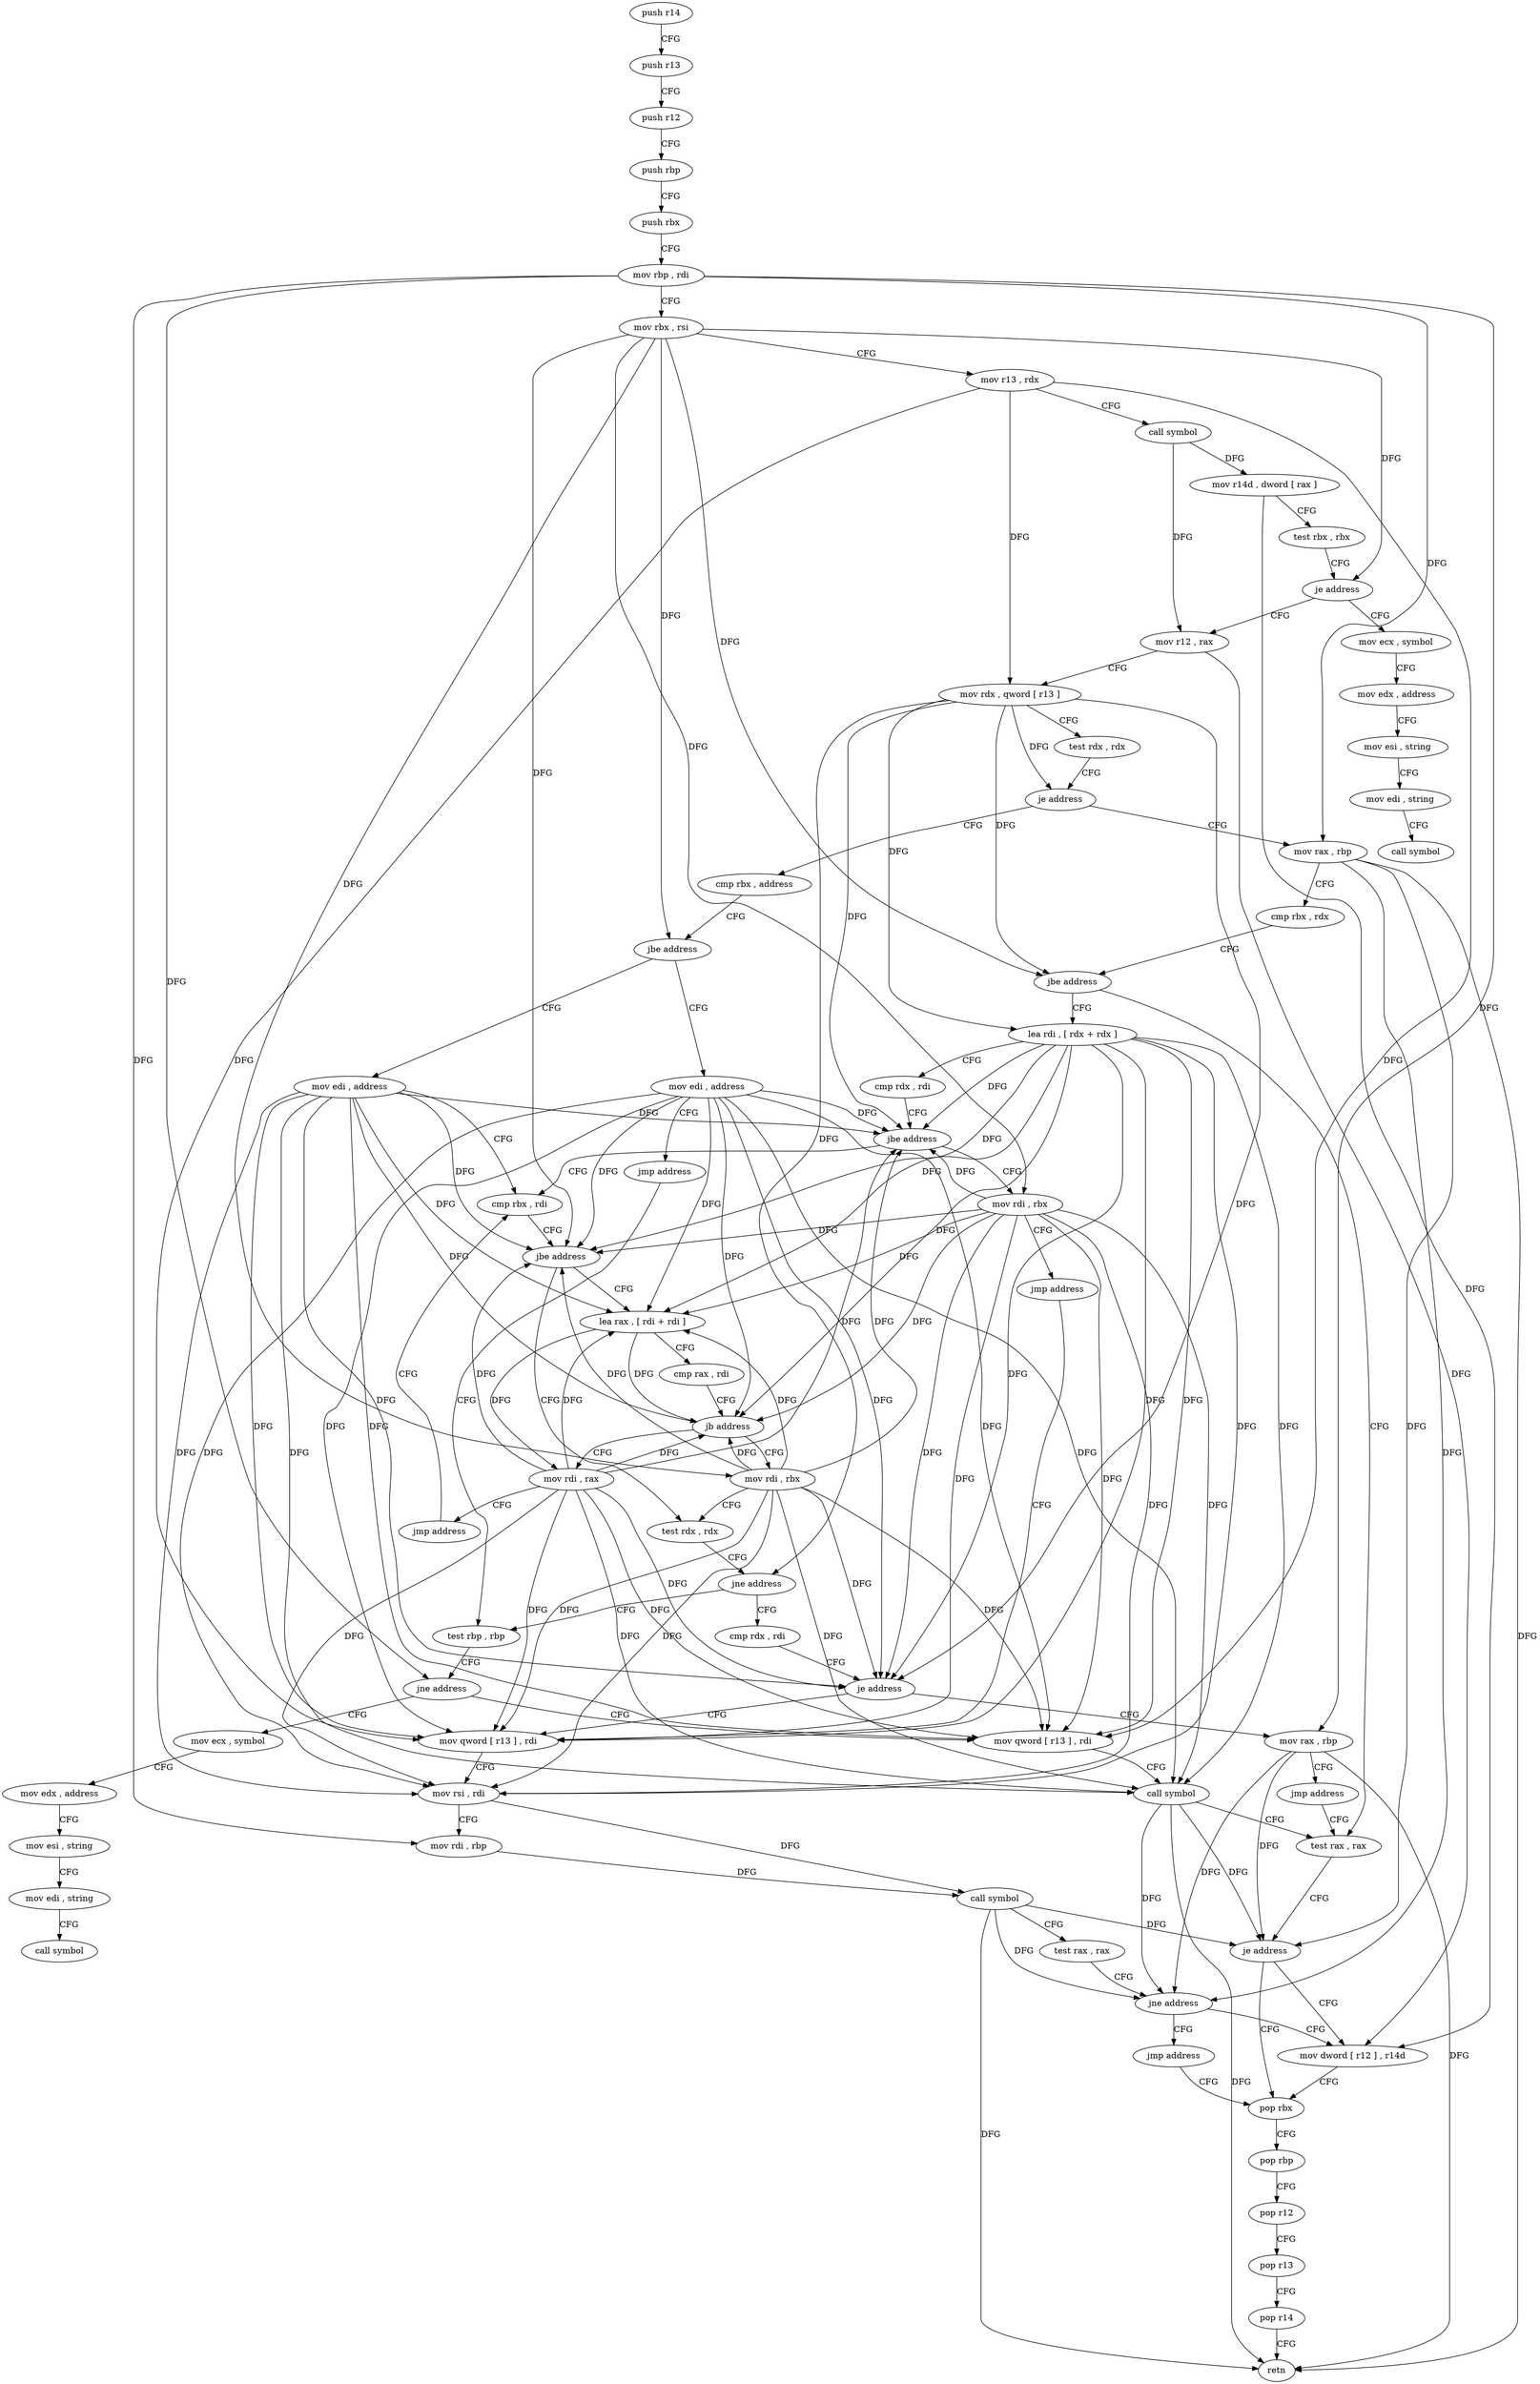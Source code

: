 digraph "func" {
"4258297" [label = "push r14" ]
"4258299" [label = "push r13" ]
"4258301" [label = "push r12" ]
"4258303" [label = "push rbp" ]
"4258304" [label = "push rbx" ]
"4258305" [label = "mov rbp , rdi" ]
"4258308" [label = "mov rbx , rsi" ]
"4258311" [label = "mov r13 , rdx" ]
"4258314" [label = "call symbol" ]
"4258319" [label = "mov r14d , dword [ rax ]" ]
"4258322" [label = "test rbx , rbx" ]
"4258325" [label = "je address" ]
"4258369" [label = "mov ecx , symbol" ]
"4258327" [label = "mov r12 , rax" ]
"4258374" [label = "mov edx , address" ]
"4258379" [label = "mov esi , string" ]
"4258384" [label = "mov edi , string" ]
"4258389" [label = "call symbol" ]
"4258330" [label = "mov rdx , qword [ r13 ]" ]
"4258334" [label = "test rdx , rdx" ]
"4258337" [label = "je address" ]
"4258491" [label = "cmp rbx , address" ]
"4258343" [label = "mov rax , rbp" ]
"4258495" [label = "jbe address" ]
"4258521" [label = "mov edi , address" ]
"4258497" [label = "mov edi , address" ]
"4258346" [label = "cmp rbx , rdx" ]
"4258349" [label = "jbe address" ]
"4258416" [label = "test rax , rax" ]
"4258351" [label = "lea rdi , [ rdx + rdx ]" ]
"4258526" [label = "jmp address" ]
"4258402" [label = "test rbp , rbp" ]
"4258502" [label = "cmp rbx , rdi" ]
"4258419" [label = "je address" ]
"4258425" [label = "pop rbx" ]
"4258421" [label = "mov dword [ r12 ] , r14d" ]
"4258355" [label = "cmp rdx , rdi" ]
"4258358" [label = "jbe address" ]
"4258364" [label = "mov rdi , rbx" ]
"4258405" [label = "jne address" ]
"4258434" [label = "mov ecx , symbol" ]
"4258407" [label = "mov qword [ r13 ] , rdi" ]
"4258397" [label = "test rdx , rdx" ]
"4258400" [label = "jne address" ]
"4258459" [label = "cmp rdx , rdi" ]
"4258507" [label = "lea rax , [ rdi + rdi ]" ]
"4258511" [label = "cmp rax , rdi" ]
"4258514" [label = "jb address" ]
"4258394" [label = "mov rdi , rbx" ]
"4258516" [label = "mov rdi , rax" ]
"4258426" [label = "pop rbp" ]
"4258427" [label = "pop r12" ]
"4258429" [label = "pop r13" ]
"4258431" [label = "pop r14" ]
"4258433" [label = "retn" ]
"4258505" [label = "jbe address" ]
"4258367" [label = "jmp address" ]
"4258464" [label = "mov qword [ r13 ] , rdi" ]
"4258439" [label = "mov edx , address" ]
"4258444" [label = "mov esi , string" ]
"4258449" [label = "mov edi , string" ]
"4258454" [label = "call symbol" ]
"4258411" [label = "call symbol" ]
"4258462" [label = "je address" ]
"4258486" [label = "mov rax , rbp" ]
"4258519" [label = "jmp address" ]
"4258468" [label = "mov rsi , rdi" ]
"4258471" [label = "mov rdi , rbp" ]
"4258474" [label = "call symbol" ]
"4258479" [label = "test rax , rax" ]
"4258482" [label = "jne address" ]
"4258484" [label = "jmp address" ]
"4258489" [label = "jmp address" ]
"4258297" -> "4258299" [ label = "CFG" ]
"4258299" -> "4258301" [ label = "CFG" ]
"4258301" -> "4258303" [ label = "CFG" ]
"4258303" -> "4258304" [ label = "CFG" ]
"4258304" -> "4258305" [ label = "CFG" ]
"4258305" -> "4258308" [ label = "CFG" ]
"4258305" -> "4258343" [ label = "DFG" ]
"4258305" -> "4258405" [ label = "DFG" ]
"4258305" -> "4258471" [ label = "DFG" ]
"4258305" -> "4258486" [ label = "DFG" ]
"4258308" -> "4258311" [ label = "CFG" ]
"4258308" -> "4258325" [ label = "DFG" ]
"4258308" -> "4258495" [ label = "DFG" ]
"4258308" -> "4258349" [ label = "DFG" ]
"4258308" -> "4258505" [ label = "DFG" ]
"4258308" -> "4258364" [ label = "DFG" ]
"4258308" -> "4258394" [ label = "DFG" ]
"4258311" -> "4258314" [ label = "CFG" ]
"4258311" -> "4258330" [ label = "DFG" ]
"4258311" -> "4258407" [ label = "DFG" ]
"4258311" -> "4258464" [ label = "DFG" ]
"4258314" -> "4258319" [ label = "DFG" ]
"4258314" -> "4258327" [ label = "DFG" ]
"4258319" -> "4258322" [ label = "CFG" ]
"4258319" -> "4258421" [ label = "DFG" ]
"4258322" -> "4258325" [ label = "CFG" ]
"4258325" -> "4258369" [ label = "CFG" ]
"4258325" -> "4258327" [ label = "CFG" ]
"4258369" -> "4258374" [ label = "CFG" ]
"4258327" -> "4258330" [ label = "CFG" ]
"4258327" -> "4258421" [ label = "DFG" ]
"4258374" -> "4258379" [ label = "CFG" ]
"4258379" -> "4258384" [ label = "CFG" ]
"4258384" -> "4258389" [ label = "CFG" ]
"4258330" -> "4258334" [ label = "CFG" ]
"4258330" -> "4258337" [ label = "DFG" ]
"4258330" -> "4258349" [ label = "DFG" ]
"4258330" -> "4258351" [ label = "DFG" ]
"4258330" -> "4258358" [ label = "DFG" ]
"4258330" -> "4258400" [ label = "DFG" ]
"4258330" -> "4258462" [ label = "DFG" ]
"4258334" -> "4258337" [ label = "CFG" ]
"4258337" -> "4258491" [ label = "CFG" ]
"4258337" -> "4258343" [ label = "CFG" ]
"4258491" -> "4258495" [ label = "CFG" ]
"4258343" -> "4258346" [ label = "CFG" ]
"4258343" -> "4258419" [ label = "DFG" ]
"4258343" -> "4258433" [ label = "DFG" ]
"4258343" -> "4258482" [ label = "DFG" ]
"4258495" -> "4258521" [ label = "CFG" ]
"4258495" -> "4258497" [ label = "CFG" ]
"4258521" -> "4258526" [ label = "CFG" ]
"4258521" -> "4258358" [ label = "DFG" ]
"4258521" -> "4258505" [ label = "DFG" ]
"4258521" -> "4258407" [ label = "DFG" ]
"4258521" -> "4258411" [ label = "DFG" ]
"4258521" -> "4258507" [ label = "DFG" ]
"4258521" -> "4258514" [ label = "DFG" ]
"4258521" -> "4258464" [ label = "DFG" ]
"4258521" -> "4258468" [ label = "DFG" ]
"4258521" -> "4258462" [ label = "DFG" ]
"4258497" -> "4258502" [ label = "CFG" ]
"4258497" -> "4258358" [ label = "DFG" ]
"4258497" -> "4258505" [ label = "DFG" ]
"4258497" -> "4258407" [ label = "DFG" ]
"4258497" -> "4258411" [ label = "DFG" ]
"4258497" -> "4258507" [ label = "DFG" ]
"4258497" -> "4258514" [ label = "DFG" ]
"4258497" -> "4258464" [ label = "DFG" ]
"4258497" -> "4258468" [ label = "DFG" ]
"4258497" -> "4258462" [ label = "DFG" ]
"4258346" -> "4258349" [ label = "CFG" ]
"4258349" -> "4258416" [ label = "CFG" ]
"4258349" -> "4258351" [ label = "CFG" ]
"4258416" -> "4258419" [ label = "CFG" ]
"4258351" -> "4258355" [ label = "CFG" ]
"4258351" -> "4258358" [ label = "DFG" ]
"4258351" -> "4258505" [ label = "DFG" ]
"4258351" -> "4258407" [ label = "DFG" ]
"4258351" -> "4258411" [ label = "DFG" ]
"4258351" -> "4258507" [ label = "DFG" ]
"4258351" -> "4258514" [ label = "DFG" ]
"4258351" -> "4258464" [ label = "DFG" ]
"4258351" -> "4258468" [ label = "DFG" ]
"4258351" -> "4258462" [ label = "DFG" ]
"4258526" -> "4258402" [ label = "CFG" ]
"4258402" -> "4258405" [ label = "CFG" ]
"4258502" -> "4258505" [ label = "CFG" ]
"4258419" -> "4258425" [ label = "CFG" ]
"4258419" -> "4258421" [ label = "CFG" ]
"4258425" -> "4258426" [ label = "CFG" ]
"4258421" -> "4258425" [ label = "CFG" ]
"4258355" -> "4258358" [ label = "CFG" ]
"4258358" -> "4258502" [ label = "CFG" ]
"4258358" -> "4258364" [ label = "CFG" ]
"4258364" -> "4258367" [ label = "CFG" ]
"4258364" -> "4258358" [ label = "DFG" ]
"4258364" -> "4258505" [ label = "DFG" ]
"4258364" -> "4258407" [ label = "DFG" ]
"4258364" -> "4258411" [ label = "DFG" ]
"4258364" -> "4258507" [ label = "DFG" ]
"4258364" -> "4258514" [ label = "DFG" ]
"4258364" -> "4258464" [ label = "DFG" ]
"4258364" -> "4258468" [ label = "DFG" ]
"4258364" -> "4258462" [ label = "DFG" ]
"4258405" -> "4258434" [ label = "CFG" ]
"4258405" -> "4258407" [ label = "CFG" ]
"4258434" -> "4258439" [ label = "CFG" ]
"4258407" -> "4258411" [ label = "CFG" ]
"4258397" -> "4258400" [ label = "CFG" ]
"4258400" -> "4258459" [ label = "CFG" ]
"4258400" -> "4258402" [ label = "CFG" ]
"4258459" -> "4258462" [ label = "CFG" ]
"4258507" -> "4258511" [ label = "CFG" ]
"4258507" -> "4258514" [ label = "DFG" ]
"4258507" -> "4258516" [ label = "DFG" ]
"4258511" -> "4258514" [ label = "CFG" ]
"4258514" -> "4258394" [ label = "CFG" ]
"4258514" -> "4258516" [ label = "CFG" ]
"4258394" -> "4258397" [ label = "CFG" ]
"4258394" -> "4258358" [ label = "DFG" ]
"4258394" -> "4258505" [ label = "DFG" ]
"4258394" -> "4258407" [ label = "DFG" ]
"4258394" -> "4258411" [ label = "DFG" ]
"4258394" -> "4258507" [ label = "DFG" ]
"4258394" -> "4258514" [ label = "DFG" ]
"4258394" -> "4258464" [ label = "DFG" ]
"4258394" -> "4258468" [ label = "DFG" ]
"4258394" -> "4258462" [ label = "DFG" ]
"4258516" -> "4258519" [ label = "CFG" ]
"4258516" -> "4258358" [ label = "DFG" ]
"4258516" -> "4258505" [ label = "DFG" ]
"4258516" -> "4258407" [ label = "DFG" ]
"4258516" -> "4258411" [ label = "DFG" ]
"4258516" -> "4258507" [ label = "DFG" ]
"4258516" -> "4258514" [ label = "DFG" ]
"4258516" -> "4258464" [ label = "DFG" ]
"4258516" -> "4258468" [ label = "DFG" ]
"4258516" -> "4258462" [ label = "DFG" ]
"4258426" -> "4258427" [ label = "CFG" ]
"4258427" -> "4258429" [ label = "CFG" ]
"4258429" -> "4258431" [ label = "CFG" ]
"4258431" -> "4258433" [ label = "CFG" ]
"4258505" -> "4258397" [ label = "CFG" ]
"4258505" -> "4258507" [ label = "CFG" ]
"4258367" -> "4258464" [ label = "CFG" ]
"4258464" -> "4258468" [ label = "CFG" ]
"4258439" -> "4258444" [ label = "CFG" ]
"4258444" -> "4258449" [ label = "CFG" ]
"4258449" -> "4258454" [ label = "CFG" ]
"4258411" -> "4258416" [ label = "CFG" ]
"4258411" -> "4258419" [ label = "DFG" ]
"4258411" -> "4258433" [ label = "DFG" ]
"4258411" -> "4258482" [ label = "DFG" ]
"4258462" -> "4258486" [ label = "CFG" ]
"4258462" -> "4258464" [ label = "CFG" ]
"4258486" -> "4258489" [ label = "CFG" ]
"4258486" -> "4258419" [ label = "DFG" ]
"4258486" -> "4258482" [ label = "DFG" ]
"4258486" -> "4258433" [ label = "DFG" ]
"4258519" -> "4258502" [ label = "CFG" ]
"4258468" -> "4258471" [ label = "CFG" ]
"4258468" -> "4258474" [ label = "DFG" ]
"4258471" -> "4258474" [ label = "DFG" ]
"4258474" -> "4258479" [ label = "CFG" ]
"4258474" -> "4258419" [ label = "DFG" ]
"4258474" -> "4258433" [ label = "DFG" ]
"4258474" -> "4258482" [ label = "DFG" ]
"4258479" -> "4258482" [ label = "CFG" ]
"4258482" -> "4258421" [ label = "CFG" ]
"4258482" -> "4258484" [ label = "CFG" ]
"4258484" -> "4258425" [ label = "CFG" ]
"4258489" -> "4258416" [ label = "CFG" ]
}
